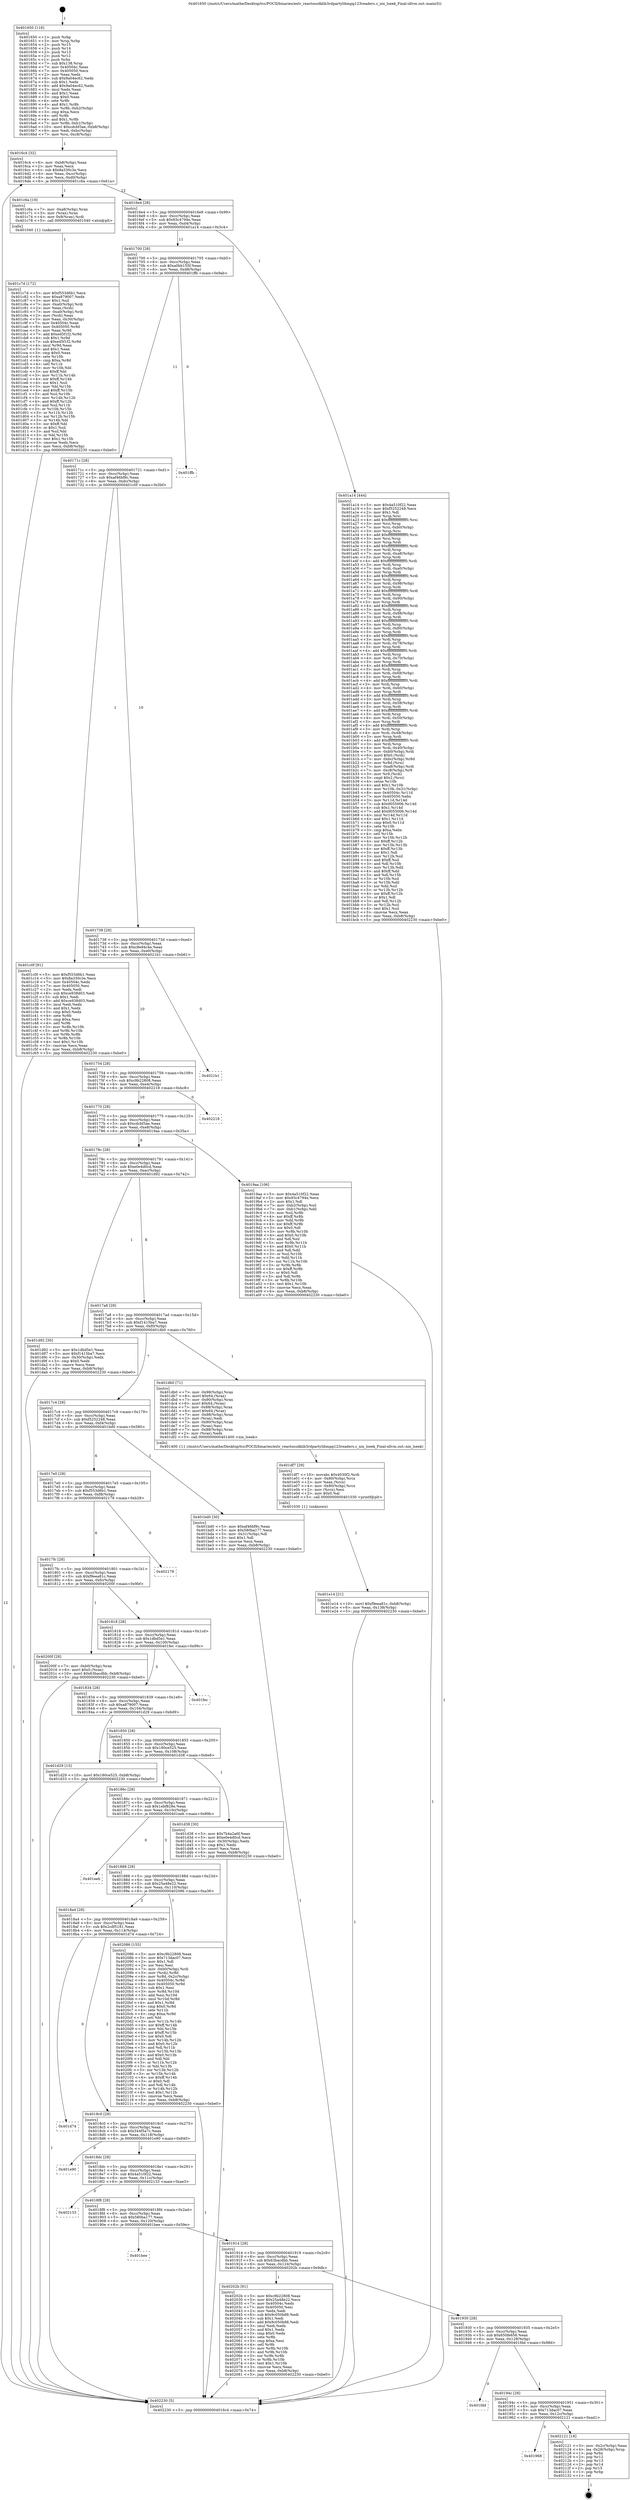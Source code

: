 digraph "0x401650" {
  label = "0x401650 (/mnt/c/Users/mathe/Desktop/tcc/POCII/binaries/extr_reactossdklib3rdpartylibmpg123readers.c_nix_lseek_Final-ollvm.out::main(0))"
  labelloc = "t"
  node[shape=record]

  Entry [label="",width=0.3,height=0.3,shape=circle,fillcolor=black,style=filled]
  "0x4016c4" [label="{
     0x4016c4 [32]\l
     | [instrs]\l
     &nbsp;&nbsp;0x4016c4 \<+6\>: mov -0xb8(%rbp),%eax\l
     &nbsp;&nbsp;0x4016ca \<+2\>: mov %eax,%ecx\l
     &nbsp;&nbsp;0x4016cc \<+6\>: sub $0x8a330c3e,%ecx\l
     &nbsp;&nbsp;0x4016d2 \<+6\>: mov %eax,-0xcc(%rbp)\l
     &nbsp;&nbsp;0x4016d8 \<+6\>: mov %ecx,-0xd0(%rbp)\l
     &nbsp;&nbsp;0x4016de \<+6\>: je 0000000000401c6a \<main+0x61a\>\l
  }"]
  "0x401c6a" [label="{
     0x401c6a [19]\l
     | [instrs]\l
     &nbsp;&nbsp;0x401c6a \<+7\>: mov -0xa8(%rbp),%rax\l
     &nbsp;&nbsp;0x401c71 \<+3\>: mov (%rax),%rax\l
     &nbsp;&nbsp;0x401c74 \<+4\>: mov 0x8(%rax),%rdi\l
     &nbsp;&nbsp;0x401c78 \<+5\>: call 0000000000401040 \<atoi@plt\>\l
     | [calls]\l
     &nbsp;&nbsp;0x401040 \{1\} (unknown)\l
  }"]
  "0x4016e4" [label="{
     0x4016e4 [28]\l
     | [instrs]\l
     &nbsp;&nbsp;0x4016e4 \<+5\>: jmp 00000000004016e9 \<main+0x99\>\l
     &nbsp;&nbsp;0x4016e9 \<+6\>: mov -0xcc(%rbp),%eax\l
     &nbsp;&nbsp;0x4016ef \<+5\>: sub $0x93c4794e,%eax\l
     &nbsp;&nbsp;0x4016f4 \<+6\>: mov %eax,-0xd4(%rbp)\l
     &nbsp;&nbsp;0x4016fa \<+6\>: je 0000000000401a14 \<main+0x3c4\>\l
  }"]
  Exit [label="",width=0.3,height=0.3,shape=circle,fillcolor=black,style=filled,peripheries=2]
  "0x401a14" [label="{
     0x401a14 [444]\l
     | [instrs]\l
     &nbsp;&nbsp;0x401a14 \<+5\>: mov $0x4a510f22,%eax\l
     &nbsp;&nbsp;0x401a19 \<+5\>: mov $0xf5252248,%ecx\l
     &nbsp;&nbsp;0x401a1e \<+2\>: mov $0x1,%dl\l
     &nbsp;&nbsp;0x401a20 \<+3\>: mov %rsp,%rsi\l
     &nbsp;&nbsp;0x401a23 \<+4\>: add $0xfffffffffffffff0,%rsi\l
     &nbsp;&nbsp;0x401a27 \<+3\>: mov %rsi,%rsp\l
     &nbsp;&nbsp;0x401a2a \<+7\>: mov %rsi,-0xb0(%rbp)\l
     &nbsp;&nbsp;0x401a31 \<+3\>: mov %rsp,%rsi\l
     &nbsp;&nbsp;0x401a34 \<+4\>: add $0xfffffffffffffff0,%rsi\l
     &nbsp;&nbsp;0x401a38 \<+3\>: mov %rsi,%rsp\l
     &nbsp;&nbsp;0x401a3b \<+3\>: mov %rsp,%rdi\l
     &nbsp;&nbsp;0x401a3e \<+4\>: add $0xfffffffffffffff0,%rdi\l
     &nbsp;&nbsp;0x401a42 \<+3\>: mov %rdi,%rsp\l
     &nbsp;&nbsp;0x401a45 \<+7\>: mov %rdi,-0xa8(%rbp)\l
     &nbsp;&nbsp;0x401a4c \<+3\>: mov %rsp,%rdi\l
     &nbsp;&nbsp;0x401a4f \<+4\>: add $0xfffffffffffffff0,%rdi\l
     &nbsp;&nbsp;0x401a53 \<+3\>: mov %rdi,%rsp\l
     &nbsp;&nbsp;0x401a56 \<+7\>: mov %rdi,-0xa0(%rbp)\l
     &nbsp;&nbsp;0x401a5d \<+3\>: mov %rsp,%rdi\l
     &nbsp;&nbsp;0x401a60 \<+4\>: add $0xfffffffffffffff0,%rdi\l
     &nbsp;&nbsp;0x401a64 \<+3\>: mov %rdi,%rsp\l
     &nbsp;&nbsp;0x401a67 \<+7\>: mov %rdi,-0x98(%rbp)\l
     &nbsp;&nbsp;0x401a6e \<+3\>: mov %rsp,%rdi\l
     &nbsp;&nbsp;0x401a71 \<+4\>: add $0xfffffffffffffff0,%rdi\l
     &nbsp;&nbsp;0x401a75 \<+3\>: mov %rdi,%rsp\l
     &nbsp;&nbsp;0x401a78 \<+7\>: mov %rdi,-0x90(%rbp)\l
     &nbsp;&nbsp;0x401a7f \<+3\>: mov %rsp,%rdi\l
     &nbsp;&nbsp;0x401a82 \<+4\>: add $0xfffffffffffffff0,%rdi\l
     &nbsp;&nbsp;0x401a86 \<+3\>: mov %rdi,%rsp\l
     &nbsp;&nbsp;0x401a89 \<+7\>: mov %rdi,-0x88(%rbp)\l
     &nbsp;&nbsp;0x401a90 \<+3\>: mov %rsp,%rdi\l
     &nbsp;&nbsp;0x401a93 \<+4\>: add $0xfffffffffffffff0,%rdi\l
     &nbsp;&nbsp;0x401a97 \<+3\>: mov %rdi,%rsp\l
     &nbsp;&nbsp;0x401a9a \<+4\>: mov %rdi,-0x80(%rbp)\l
     &nbsp;&nbsp;0x401a9e \<+3\>: mov %rsp,%rdi\l
     &nbsp;&nbsp;0x401aa1 \<+4\>: add $0xfffffffffffffff0,%rdi\l
     &nbsp;&nbsp;0x401aa5 \<+3\>: mov %rdi,%rsp\l
     &nbsp;&nbsp;0x401aa8 \<+4\>: mov %rdi,-0x78(%rbp)\l
     &nbsp;&nbsp;0x401aac \<+3\>: mov %rsp,%rdi\l
     &nbsp;&nbsp;0x401aaf \<+4\>: add $0xfffffffffffffff0,%rdi\l
     &nbsp;&nbsp;0x401ab3 \<+3\>: mov %rdi,%rsp\l
     &nbsp;&nbsp;0x401ab6 \<+4\>: mov %rdi,-0x70(%rbp)\l
     &nbsp;&nbsp;0x401aba \<+3\>: mov %rsp,%rdi\l
     &nbsp;&nbsp;0x401abd \<+4\>: add $0xfffffffffffffff0,%rdi\l
     &nbsp;&nbsp;0x401ac1 \<+3\>: mov %rdi,%rsp\l
     &nbsp;&nbsp;0x401ac4 \<+4\>: mov %rdi,-0x68(%rbp)\l
     &nbsp;&nbsp;0x401ac8 \<+3\>: mov %rsp,%rdi\l
     &nbsp;&nbsp;0x401acb \<+4\>: add $0xfffffffffffffff0,%rdi\l
     &nbsp;&nbsp;0x401acf \<+3\>: mov %rdi,%rsp\l
     &nbsp;&nbsp;0x401ad2 \<+4\>: mov %rdi,-0x60(%rbp)\l
     &nbsp;&nbsp;0x401ad6 \<+3\>: mov %rsp,%rdi\l
     &nbsp;&nbsp;0x401ad9 \<+4\>: add $0xfffffffffffffff0,%rdi\l
     &nbsp;&nbsp;0x401add \<+3\>: mov %rdi,%rsp\l
     &nbsp;&nbsp;0x401ae0 \<+4\>: mov %rdi,-0x58(%rbp)\l
     &nbsp;&nbsp;0x401ae4 \<+3\>: mov %rsp,%rdi\l
     &nbsp;&nbsp;0x401ae7 \<+4\>: add $0xfffffffffffffff0,%rdi\l
     &nbsp;&nbsp;0x401aeb \<+3\>: mov %rdi,%rsp\l
     &nbsp;&nbsp;0x401aee \<+4\>: mov %rdi,-0x50(%rbp)\l
     &nbsp;&nbsp;0x401af2 \<+3\>: mov %rsp,%rdi\l
     &nbsp;&nbsp;0x401af5 \<+4\>: add $0xfffffffffffffff0,%rdi\l
     &nbsp;&nbsp;0x401af9 \<+3\>: mov %rdi,%rsp\l
     &nbsp;&nbsp;0x401afc \<+4\>: mov %rdi,-0x48(%rbp)\l
     &nbsp;&nbsp;0x401b00 \<+3\>: mov %rsp,%rdi\l
     &nbsp;&nbsp;0x401b03 \<+4\>: add $0xfffffffffffffff0,%rdi\l
     &nbsp;&nbsp;0x401b07 \<+3\>: mov %rdi,%rsp\l
     &nbsp;&nbsp;0x401b0a \<+4\>: mov %rdi,-0x40(%rbp)\l
     &nbsp;&nbsp;0x401b0e \<+7\>: mov -0xb0(%rbp),%rdi\l
     &nbsp;&nbsp;0x401b15 \<+6\>: movl $0x0,(%rdi)\l
     &nbsp;&nbsp;0x401b1b \<+7\>: mov -0xbc(%rbp),%r8d\l
     &nbsp;&nbsp;0x401b22 \<+3\>: mov %r8d,(%rsi)\l
     &nbsp;&nbsp;0x401b25 \<+7\>: mov -0xa8(%rbp),%rdi\l
     &nbsp;&nbsp;0x401b2c \<+7\>: mov -0xc8(%rbp),%r9\l
     &nbsp;&nbsp;0x401b33 \<+3\>: mov %r9,(%rdi)\l
     &nbsp;&nbsp;0x401b36 \<+3\>: cmpl $0x2,(%rsi)\l
     &nbsp;&nbsp;0x401b39 \<+4\>: setne %r10b\l
     &nbsp;&nbsp;0x401b3d \<+4\>: and $0x1,%r10b\l
     &nbsp;&nbsp;0x401b41 \<+4\>: mov %r10b,-0x31(%rbp)\l
     &nbsp;&nbsp;0x401b45 \<+8\>: mov 0x40504c,%r11d\l
     &nbsp;&nbsp;0x401b4d \<+7\>: mov 0x405050,%ebx\l
     &nbsp;&nbsp;0x401b54 \<+3\>: mov %r11d,%r14d\l
     &nbsp;&nbsp;0x401b57 \<+7\>: sub $0x9055006,%r14d\l
     &nbsp;&nbsp;0x401b5e \<+4\>: sub $0x1,%r14d\l
     &nbsp;&nbsp;0x401b62 \<+7\>: add $0x9055006,%r14d\l
     &nbsp;&nbsp;0x401b69 \<+4\>: imul %r14d,%r11d\l
     &nbsp;&nbsp;0x401b6d \<+4\>: and $0x1,%r11d\l
     &nbsp;&nbsp;0x401b71 \<+4\>: cmp $0x0,%r11d\l
     &nbsp;&nbsp;0x401b75 \<+4\>: sete %r10b\l
     &nbsp;&nbsp;0x401b79 \<+3\>: cmp $0xa,%ebx\l
     &nbsp;&nbsp;0x401b7c \<+4\>: setl %r15b\l
     &nbsp;&nbsp;0x401b80 \<+3\>: mov %r10b,%r12b\l
     &nbsp;&nbsp;0x401b83 \<+4\>: xor $0xff,%r12b\l
     &nbsp;&nbsp;0x401b87 \<+3\>: mov %r15b,%r13b\l
     &nbsp;&nbsp;0x401b8a \<+4\>: xor $0xff,%r13b\l
     &nbsp;&nbsp;0x401b8e \<+3\>: xor $0x1,%dl\l
     &nbsp;&nbsp;0x401b91 \<+3\>: mov %r12b,%sil\l
     &nbsp;&nbsp;0x401b94 \<+4\>: and $0xff,%sil\l
     &nbsp;&nbsp;0x401b98 \<+3\>: and %dl,%r10b\l
     &nbsp;&nbsp;0x401b9b \<+3\>: mov %r13b,%dil\l
     &nbsp;&nbsp;0x401b9e \<+4\>: and $0xff,%dil\l
     &nbsp;&nbsp;0x401ba2 \<+3\>: and %dl,%r15b\l
     &nbsp;&nbsp;0x401ba5 \<+3\>: or %r10b,%sil\l
     &nbsp;&nbsp;0x401ba8 \<+3\>: or %r15b,%dil\l
     &nbsp;&nbsp;0x401bab \<+3\>: xor %dil,%sil\l
     &nbsp;&nbsp;0x401bae \<+3\>: or %r13b,%r12b\l
     &nbsp;&nbsp;0x401bb1 \<+4\>: xor $0xff,%r12b\l
     &nbsp;&nbsp;0x401bb5 \<+3\>: or $0x1,%dl\l
     &nbsp;&nbsp;0x401bb8 \<+3\>: and %dl,%r12b\l
     &nbsp;&nbsp;0x401bbb \<+3\>: or %r12b,%sil\l
     &nbsp;&nbsp;0x401bbe \<+4\>: test $0x1,%sil\l
     &nbsp;&nbsp;0x401bc2 \<+3\>: cmovne %ecx,%eax\l
     &nbsp;&nbsp;0x401bc5 \<+6\>: mov %eax,-0xb8(%rbp)\l
     &nbsp;&nbsp;0x401bcb \<+5\>: jmp 0000000000402230 \<main+0xbe0\>\l
  }"]
  "0x401700" [label="{
     0x401700 [28]\l
     | [instrs]\l
     &nbsp;&nbsp;0x401700 \<+5\>: jmp 0000000000401705 \<main+0xb5\>\l
     &nbsp;&nbsp;0x401705 \<+6\>: mov -0xcc(%rbp),%eax\l
     &nbsp;&nbsp;0x40170b \<+5\>: sub $0xa0bb155f,%eax\l
     &nbsp;&nbsp;0x401710 \<+6\>: mov %eax,-0xd8(%rbp)\l
     &nbsp;&nbsp;0x401716 \<+6\>: je 0000000000401ffb \<main+0x9ab\>\l
  }"]
  "0x401968" [label="{
     0x401968\l
  }", style=dashed]
  "0x401ffb" [label="{
     0x401ffb\l
  }", style=dashed]
  "0x40171c" [label="{
     0x40171c [28]\l
     | [instrs]\l
     &nbsp;&nbsp;0x40171c \<+5\>: jmp 0000000000401721 \<main+0xd1\>\l
     &nbsp;&nbsp;0x401721 \<+6\>: mov -0xcc(%rbp),%eax\l
     &nbsp;&nbsp;0x401727 \<+5\>: sub $0xaf46bf9c,%eax\l
     &nbsp;&nbsp;0x40172c \<+6\>: mov %eax,-0xdc(%rbp)\l
     &nbsp;&nbsp;0x401732 \<+6\>: je 0000000000401c0f \<main+0x5bf\>\l
  }"]
  "0x402121" [label="{
     0x402121 [18]\l
     | [instrs]\l
     &nbsp;&nbsp;0x402121 \<+3\>: mov -0x2c(%rbp),%eax\l
     &nbsp;&nbsp;0x402124 \<+4\>: lea -0x28(%rbp),%rsp\l
     &nbsp;&nbsp;0x402128 \<+1\>: pop %rbx\l
     &nbsp;&nbsp;0x402129 \<+2\>: pop %r12\l
     &nbsp;&nbsp;0x40212b \<+2\>: pop %r13\l
     &nbsp;&nbsp;0x40212d \<+2\>: pop %r14\l
     &nbsp;&nbsp;0x40212f \<+2\>: pop %r15\l
     &nbsp;&nbsp;0x402131 \<+1\>: pop %rbp\l
     &nbsp;&nbsp;0x402132 \<+1\>: ret\l
  }"]
  "0x401c0f" [label="{
     0x401c0f [91]\l
     | [instrs]\l
     &nbsp;&nbsp;0x401c0f \<+5\>: mov $0xf553d6b1,%eax\l
     &nbsp;&nbsp;0x401c14 \<+5\>: mov $0x8a330c3e,%ecx\l
     &nbsp;&nbsp;0x401c19 \<+7\>: mov 0x40504c,%edx\l
     &nbsp;&nbsp;0x401c20 \<+7\>: mov 0x405050,%esi\l
     &nbsp;&nbsp;0x401c27 \<+2\>: mov %edx,%edi\l
     &nbsp;&nbsp;0x401c29 \<+6\>: sub $0xce938d03,%edi\l
     &nbsp;&nbsp;0x401c2f \<+3\>: sub $0x1,%edi\l
     &nbsp;&nbsp;0x401c32 \<+6\>: add $0xce938d03,%edi\l
     &nbsp;&nbsp;0x401c38 \<+3\>: imul %edi,%edx\l
     &nbsp;&nbsp;0x401c3b \<+3\>: and $0x1,%edx\l
     &nbsp;&nbsp;0x401c3e \<+3\>: cmp $0x0,%edx\l
     &nbsp;&nbsp;0x401c41 \<+4\>: sete %r8b\l
     &nbsp;&nbsp;0x401c45 \<+3\>: cmp $0xa,%esi\l
     &nbsp;&nbsp;0x401c48 \<+4\>: setl %r9b\l
     &nbsp;&nbsp;0x401c4c \<+3\>: mov %r8b,%r10b\l
     &nbsp;&nbsp;0x401c4f \<+3\>: and %r9b,%r10b\l
     &nbsp;&nbsp;0x401c52 \<+3\>: xor %r9b,%r8b\l
     &nbsp;&nbsp;0x401c55 \<+3\>: or %r8b,%r10b\l
     &nbsp;&nbsp;0x401c58 \<+4\>: test $0x1,%r10b\l
     &nbsp;&nbsp;0x401c5c \<+3\>: cmovne %ecx,%eax\l
     &nbsp;&nbsp;0x401c5f \<+6\>: mov %eax,-0xb8(%rbp)\l
     &nbsp;&nbsp;0x401c65 \<+5\>: jmp 0000000000402230 \<main+0xbe0\>\l
  }"]
  "0x401738" [label="{
     0x401738 [28]\l
     | [instrs]\l
     &nbsp;&nbsp;0x401738 \<+5\>: jmp 000000000040173d \<main+0xed\>\l
     &nbsp;&nbsp;0x40173d \<+6\>: mov -0xcc(%rbp),%eax\l
     &nbsp;&nbsp;0x401743 \<+5\>: sub $0xc8e94c4e,%eax\l
     &nbsp;&nbsp;0x401748 \<+6\>: mov %eax,-0xe0(%rbp)\l
     &nbsp;&nbsp;0x40174e \<+6\>: je 00000000004021b1 \<main+0xb61\>\l
  }"]
  "0x40194c" [label="{
     0x40194c [28]\l
     | [instrs]\l
     &nbsp;&nbsp;0x40194c \<+5\>: jmp 0000000000401951 \<main+0x301\>\l
     &nbsp;&nbsp;0x401951 \<+6\>: mov -0xcc(%rbp),%eax\l
     &nbsp;&nbsp;0x401957 \<+5\>: sub $0x713dac07,%eax\l
     &nbsp;&nbsp;0x40195c \<+6\>: mov %eax,-0x12c(%rbp)\l
     &nbsp;&nbsp;0x401962 \<+6\>: je 0000000000402121 \<main+0xad1\>\l
  }"]
  "0x4021b1" [label="{
     0x4021b1\l
  }", style=dashed]
  "0x401754" [label="{
     0x401754 [28]\l
     | [instrs]\l
     &nbsp;&nbsp;0x401754 \<+5\>: jmp 0000000000401759 \<main+0x109\>\l
     &nbsp;&nbsp;0x401759 \<+6\>: mov -0xcc(%rbp),%eax\l
     &nbsp;&nbsp;0x40175f \<+5\>: sub $0xc9b22808,%eax\l
     &nbsp;&nbsp;0x401764 \<+6\>: mov %eax,-0xe4(%rbp)\l
     &nbsp;&nbsp;0x40176a \<+6\>: je 0000000000402218 \<main+0xbc8\>\l
  }"]
  "0x401fdd" [label="{
     0x401fdd\l
  }", style=dashed]
  "0x402218" [label="{
     0x402218\l
  }", style=dashed]
  "0x401770" [label="{
     0x401770 [28]\l
     | [instrs]\l
     &nbsp;&nbsp;0x401770 \<+5\>: jmp 0000000000401775 \<main+0x125\>\l
     &nbsp;&nbsp;0x401775 \<+6\>: mov -0xcc(%rbp),%eax\l
     &nbsp;&nbsp;0x40177b \<+5\>: sub $0xcdcbf3ae,%eax\l
     &nbsp;&nbsp;0x401780 \<+6\>: mov %eax,-0xe8(%rbp)\l
     &nbsp;&nbsp;0x401786 \<+6\>: je 00000000004019aa \<main+0x35a\>\l
  }"]
  "0x401930" [label="{
     0x401930 [28]\l
     | [instrs]\l
     &nbsp;&nbsp;0x401930 \<+5\>: jmp 0000000000401935 \<main+0x2e5\>\l
     &nbsp;&nbsp;0x401935 \<+6\>: mov -0xcc(%rbp),%eax\l
     &nbsp;&nbsp;0x40193b \<+5\>: sub $0x650fe656,%eax\l
     &nbsp;&nbsp;0x401940 \<+6\>: mov %eax,-0x128(%rbp)\l
     &nbsp;&nbsp;0x401946 \<+6\>: je 0000000000401fdd \<main+0x98d\>\l
  }"]
  "0x4019aa" [label="{
     0x4019aa [106]\l
     | [instrs]\l
     &nbsp;&nbsp;0x4019aa \<+5\>: mov $0x4a510f22,%eax\l
     &nbsp;&nbsp;0x4019af \<+5\>: mov $0x93c4794e,%ecx\l
     &nbsp;&nbsp;0x4019b4 \<+2\>: mov $0x1,%dl\l
     &nbsp;&nbsp;0x4019b6 \<+7\>: mov -0xb2(%rbp),%sil\l
     &nbsp;&nbsp;0x4019bd \<+7\>: mov -0xb1(%rbp),%dil\l
     &nbsp;&nbsp;0x4019c4 \<+3\>: mov %sil,%r8b\l
     &nbsp;&nbsp;0x4019c7 \<+4\>: xor $0xff,%r8b\l
     &nbsp;&nbsp;0x4019cb \<+3\>: mov %dil,%r9b\l
     &nbsp;&nbsp;0x4019ce \<+4\>: xor $0xff,%r9b\l
     &nbsp;&nbsp;0x4019d2 \<+3\>: xor $0x0,%dl\l
     &nbsp;&nbsp;0x4019d5 \<+3\>: mov %r8b,%r10b\l
     &nbsp;&nbsp;0x4019d8 \<+4\>: and $0x0,%r10b\l
     &nbsp;&nbsp;0x4019dc \<+3\>: and %dl,%sil\l
     &nbsp;&nbsp;0x4019df \<+3\>: mov %r9b,%r11b\l
     &nbsp;&nbsp;0x4019e2 \<+4\>: and $0x0,%r11b\l
     &nbsp;&nbsp;0x4019e6 \<+3\>: and %dl,%dil\l
     &nbsp;&nbsp;0x4019e9 \<+3\>: or %sil,%r10b\l
     &nbsp;&nbsp;0x4019ec \<+3\>: or %dil,%r11b\l
     &nbsp;&nbsp;0x4019ef \<+3\>: xor %r11b,%r10b\l
     &nbsp;&nbsp;0x4019f2 \<+3\>: or %r9b,%r8b\l
     &nbsp;&nbsp;0x4019f5 \<+4\>: xor $0xff,%r8b\l
     &nbsp;&nbsp;0x4019f9 \<+3\>: or $0x0,%dl\l
     &nbsp;&nbsp;0x4019fc \<+3\>: and %dl,%r8b\l
     &nbsp;&nbsp;0x4019ff \<+3\>: or %r8b,%r10b\l
     &nbsp;&nbsp;0x401a02 \<+4\>: test $0x1,%r10b\l
     &nbsp;&nbsp;0x401a06 \<+3\>: cmovne %ecx,%eax\l
     &nbsp;&nbsp;0x401a09 \<+6\>: mov %eax,-0xb8(%rbp)\l
     &nbsp;&nbsp;0x401a0f \<+5\>: jmp 0000000000402230 \<main+0xbe0\>\l
  }"]
  "0x40178c" [label="{
     0x40178c [28]\l
     | [instrs]\l
     &nbsp;&nbsp;0x40178c \<+5\>: jmp 0000000000401791 \<main+0x141\>\l
     &nbsp;&nbsp;0x401791 \<+6\>: mov -0xcc(%rbp),%eax\l
     &nbsp;&nbsp;0x401797 \<+5\>: sub $0xe0e4d0cd,%eax\l
     &nbsp;&nbsp;0x40179c \<+6\>: mov %eax,-0xec(%rbp)\l
     &nbsp;&nbsp;0x4017a2 \<+6\>: je 0000000000401d92 \<main+0x742\>\l
  }"]
  "0x402230" [label="{
     0x402230 [5]\l
     | [instrs]\l
     &nbsp;&nbsp;0x402230 \<+5\>: jmp 00000000004016c4 \<main+0x74\>\l
  }"]
  "0x401650" [label="{
     0x401650 [116]\l
     | [instrs]\l
     &nbsp;&nbsp;0x401650 \<+1\>: push %rbp\l
     &nbsp;&nbsp;0x401651 \<+3\>: mov %rsp,%rbp\l
     &nbsp;&nbsp;0x401654 \<+2\>: push %r15\l
     &nbsp;&nbsp;0x401656 \<+2\>: push %r14\l
     &nbsp;&nbsp;0x401658 \<+2\>: push %r13\l
     &nbsp;&nbsp;0x40165a \<+2\>: push %r12\l
     &nbsp;&nbsp;0x40165c \<+1\>: push %rbx\l
     &nbsp;&nbsp;0x40165d \<+7\>: sub $0x138,%rsp\l
     &nbsp;&nbsp;0x401664 \<+7\>: mov 0x40504c,%eax\l
     &nbsp;&nbsp;0x40166b \<+7\>: mov 0x405050,%ecx\l
     &nbsp;&nbsp;0x401672 \<+2\>: mov %eax,%edx\l
     &nbsp;&nbsp;0x401674 \<+6\>: sub $0x9a04ec62,%edx\l
     &nbsp;&nbsp;0x40167a \<+3\>: sub $0x1,%edx\l
     &nbsp;&nbsp;0x40167d \<+6\>: add $0x9a04ec62,%edx\l
     &nbsp;&nbsp;0x401683 \<+3\>: imul %edx,%eax\l
     &nbsp;&nbsp;0x401686 \<+3\>: and $0x1,%eax\l
     &nbsp;&nbsp;0x401689 \<+3\>: cmp $0x0,%eax\l
     &nbsp;&nbsp;0x40168c \<+4\>: sete %r8b\l
     &nbsp;&nbsp;0x401690 \<+4\>: and $0x1,%r8b\l
     &nbsp;&nbsp;0x401694 \<+7\>: mov %r8b,-0xb2(%rbp)\l
     &nbsp;&nbsp;0x40169b \<+3\>: cmp $0xa,%ecx\l
     &nbsp;&nbsp;0x40169e \<+4\>: setl %r8b\l
     &nbsp;&nbsp;0x4016a2 \<+4\>: and $0x1,%r8b\l
     &nbsp;&nbsp;0x4016a6 \<+7\>: mov %r8b,-0xb1(%rbp)\l
     &nbsp;&nbsp;0x4016ad \<+10\>: movl $0xcdcbf3ae,-0xb8(%rbp)\l
     &nbsp;&nbsp;0x4016b7 \<+6\>: mov %edi,-0xbc(%rbp)\l
     &nbsp;&nbsp;0x4016bd \<+7\>: mov %rsi,-0xc8(%rbp)\l
  }"]
  "0x40202b" [label="{
     0x40202b [91]\l
     | [instrs]\l
     &nbsp;&nbsp;0x40202b \<+5\>: mov $0xc9b22808,%eax\l
     &nbsp;&nbsp;0x402030 \<+5\>: mov $0x25a48e22,%ecx\l
     &nbsp;&nbsp;0x402035 \<+7\>: mov 0x40504c,%edx\l
     &nbsp;&nbsp;0x40203c \<+7\>: mov 0x405050,%esi\l
     &nbsp;&nbsp;0x402043 \<+2\>: mov %edx,%edi\l
     &nbsp;&nbsp;0x402045 \<+6\>: sub $0x9c050b88,%edi\l
     &nbsp;&nbsp;0x40204b \<+3\>: sub $0x1,%edi\l
     &nbsp;&nbsp;0x40204e \<+6\>: add $0x9c050b88,%edi\l
     &nbsp;&nbsp;0x402054 \<+3\>: imul %edi,%edx\l
     &nbsp;&nbsp;0x402057 \<+3\>: and $0x1,%edx\l
     &nbsp;&nbsp;0x40205a \<+3\>: cmp $0x0,%edx\l
     &nbsp;&nbsp;0x40205d \<+4\>: sete %r8b\l
     &nbsp;&nbsp;0x402061 \<+3\>: cmp $0xa,%esi\l
     &nbsp;&nbsp;0x402064 \<+4\>: setl %r9b\l
     &nbsp;&nbsp;0x402068 \<+3\>: mov %r8b,%r10b\l
     &nbsp;&nbsp;0x40206b \<+3\>: and %r9b,%r10b\l
     &nbsp;&nbsp;0x40206e \<+3\>: xor %r9b,%r8b\l
     &nbsp;&nbsp;0x402071 \<+3\>: or %r8b,%r10b\l
     &nbsp;&nbsp;0x402074 \<+4\>: test $0x1,%r10b\l
     &nbsp;&nbsp;0x402078 \<+3\>: cmovne %ecx,%eax\l
     &nbsp;&nbsp;0x40207b \<+6\>: mov %eax,-0xb8(%rbp)\l
     &nbsp;&nbsp;0x402081 \<+5\>: jmp 0000000000402230 \<main+0xbe0\>\l
  }"]
  "0x401914" [label="{
     0x401914 [28]\l
     | [instrs]\l
     &nbsp;&nbsp;0x401914 \<+5\>: jmp 0000000000401919 \<main+0x2c9\>\l
     &nbsp;&nbsp;0x401919 \<+6\>: mov -0xcc(%rbp),%eax\l
     &nbsp;&nbsp;0x40191f \<+5\>: sub $0x63bacdbb,%eax\l
     &nbsp;&nbsp;0x401924 \<+6\>: mov %eax,-0x124(%rbp)\l
     &nbsp;&nbsp;0x40192a \<+6\>: je 000000000040202b \<main+0x9db\>\l
  }"]
  "0x401d92" [label="{
     0x401d92 [30]\l
     | [instrs]\l
     &nbsp;&nbsp;0x401d92 \<+5\>: mov $0x1dbd5e1,%eax\l
     &nbsp;&nbsp;0x401d97 \<+5\>: mov $0xf1415ba7,%ecx\l
     &nbsp;&nbsp;0x401d9c \<+3\>: mov -0x30(%rbp),%edx\l
     &nbsp;&nbsp;0x401d9f \<+3\>: cmp $0x0,%edx\l
     &nbsp;&nbsp;0x401da2 \<+3\>: cmove %ecx,%eax\l
     &nbsp;&nbsp;0x401da5 \<+6\>: mov %eax,-0xb8(%rbp)\l
     &nbsp;&nbsp;0x401dab \<+5\>: jmp 0000000000402230 \<main+0xbe0\>\l
  }"]
  "0x4017a8" [label="{
     0x4017a8 [28]\l
     | [instrs]\l
     &nbsp;&nbsp;0x4017a8 \<+5\>: jmp 00000000004017ad \<main+0x15d\>\l
     &nbsp;&nbsp;0x4017ad \<+6\>: mov -0xcc(%rbp),%eax\l
     &nbsp;&nbsp;0x4017b3 \<+5\>: sub $0xf1415ba7,%eax\l
     &nbsp;&nbsp;0x4017b8 \<+6\>: mov %eax,-0xf0(%rbp)\l
     &nbsp;&nbsp;0x4017be \<+6\>: je 0000000000401db0 \<main+0x760\>\l
  }"]
  "0x401bee" [label="{
     0x401bee\l
  }", style=dashed]
  "0x401db0" [label="{
     0x401db0 [71]\l
     | [instrs]\l
     &nbsp;&nbsp;0x401db0 \<+7\>: mov -0x98(%rbp),%rax\l
     &nbsp;&nbsp;0x401db7 \<+6\>: movl $0x64,(%rax)\l
     &nbsp;&nbsp;0x401dbd \<+7\>: mov -0x90(%rbp),%rax\l
     &nbsp;&nbsp;0x401dc4 \<+6\>: movl $0x64,(%rax)\l
     &nbsp;&nbsp;0x401dca \<+7\>: mov -0x88(%rbp),%rax\l
     &nbsp;&nbsp;0x401dd1 \<+6\>: movl $0x64,(%rax)\l
     &nbsp;&nbsp;0x401dd7 \<+7\>: mov -0x98(%rbp),%rax\l
     &nbsp;&nbsp;0x401dde \<+2\>: mov (%rax),%edi\l
     &nbsp;&nbsp;0x401de0 \<+7\>: mov -0x90(%rbp),%rax\l
     &nbsp;&nbsp;0x401de7 \<+2\>: mov (%rax),%esi\l
     &nbsp;&nbsp;0x401de9 \<+7\>: mov -0x88(%rbp),%rax\l
     &nbsp;&nbsp;0x401df0 \<+2\>: mov (%rax),%edx\l
     &nbsp;&nbsp;0x401df2 \<+5\>: call 0000000000401400 \<nix_lseek\>\l
     | [calls]\l
     &nbsp;&nbsp;0x401400 \{1\} (/mnt/c/Users/mathe/Desktop/tcc/POCII/binaries/extr_reactossdklib3rdpartylibmpg123readers.c_nix_lseek_Final-ollvm.out::nix_lseek)\l
  }"]
  "0x4017c4" [label="{
     0x4017c4 [28]\l
     | [instrs]\l
     &nbsp;&nbsp;0x4017c4 \<+5\>: jmp 00000000004017c9 \<main+0x179\>\l
     &nbsp;&nbsp;0x4017c9 \<+6\>: mov -0xcc(%rbp),%eax\l
     &nbsp;&nbsp;0x4017cf \<+5\>: sub $0xf5252248,%eax\l
     &nbsp;&nbsp;0x4017d4 \<+6\>: mov %eax,-0xf4(%rbp)\l
     &nbsp;&nbsp;0x4017da \<+6\>: je 0000000000401bd0 \<main+0x580\>\l
  }"]
  "0x4018f8" [label="{
     0x4018f8 [28]\l
     | [instrs]\l
     &nbsp;&nbsp;0x4018f8 \<+5\>: jmp 00000000004018fd \<main+0x2ad\>\l
     &nbsp;&nbsp;0x4018fd \<+6\>: mov -0xcc(%rbp),%eax\l
     &nbsp;&nbsp;0x401903 \<+5\>: sub $0x580ba177,%eax\l
     &nbsp;&nbsp;0x401908 \<+6\>: mov %eax,-0x120(%rbp)\l
     &nbsp;&nbsp;0x40190e \<+6\>: je 0000000000401bee \<main+0x59e\>\l
  }"]
  "0x401bd0" [label="{
     0x401bd0 [30]\l
     | [instrs]\l
     &nbsp;&nbsp;0x401bd0 \<+5\>: mov $0xaf46bf9c,%eax\l
     &nbsp;&nbsp;0x401bd5 \<+5\>: mov $0x580ba177,%ecx\l
     &nbsp;&nbsp;0x401bda \<+3\>: mov -0x31(%rbp),%dl\l
     &nbsp;&nbsp;0x401bdd \<+3\>: test $0x1,%dl\l
     &nbsp;&nbsp;0x401be0 \<+3\>: cmovne %ecx,%eax\l
     &nbsp;&nbsp;0x401be3 \<+6\>: mov %eax,-0xb8(%rbp)\l
     &nbsp;&nbsp;0x401be9 \<+5\>: jmp 0000000000402230 \<main+0xbe0\>\l
  }"]
  "0x4017e0" [label="{
     0x4017e0 [28]\l
     | [instrs]\l
     &nbsp;&nbsp;0x4017e0 \<+5\>: jmp 00000000004017e5 \<main+0x195\>\l
     &nbsp;&nbsp;0x4017e5 \<+6\>: mov -0xcc(%rbp),%eax\l
     &nbsp;&nbsp;0x4017eb \<+5\>: sub $0xf553d6b1,%eax\l
     &nbsp;&nbsp;0x4017f0 \<+6\>: mov %eax,-0xf8(%rbp)\l
     &nbsp;&nbsp;0x4017f6 \<+6\>: je 0000000000402178 \<main+0xb28\>\l
  }"]
  "0x401c7d" [label="{
     0x401c7d [172]\l
     | [instrs]\l
     &nbsp;&nbsp;0x401c7d \<+5\>: mov $0xf553d6b1,%ecx\l
     &nbsp;&nbsp;0x401c82 \<+5\>: mov $0xa879007,%edx\l
     &nbsp;&nbsp;0x401c87 \<+3\>: mov $0x1,%sil\l
     &nbsp;&nbsp;0x401c8a \<+7\>: mov -0xa0(%rbp),%rdi\l
     &nbsp;&nbsp;0x401c91 \<+2\>: mov %eax,(%rdi)\l
     &nbsp;&nbsp;0x401c93 \<+7\>: mov -0xa0(%rbp),%rdi\l
     &nbsp;&nbsp;0x401c9a \<+2\>: mov (%rdi),%eax\l
     &nbsp;&nbsp;0x401c9c \<+3\>: mov %eax,-0x30(%rbp)\l
     &nbsp;&nbsp;0x401c9f \<+7\>: mov 0x40504c,%eax\l
     &nbsp;&nbsp;0x401ca6 \<+8\>: mov 0x405050,%r8d\l
     &nbsp;&nbsp;0x401cae \<+3\>: mov %eax,%r9d\l
     &nbsp;&nbsp;0x401cb1 \<+7\>: add $0xed5f1f2,%r9d\l
     &nbsp;&nbsp;0x401cb8 \<+4\>: sub $0x1,%r9d\l
     &nbsp;&nbsp;0x401cbc \<+7\>: sub $0xed5f1f2,%r9d\l
     &nbsp;&nbsp;0x401cc3 \<+4\>: imul %r9d,%eax\l
     &nbsp;&nbsp;0x401cc7 \<+3\>: and $0x1,%eax\l
     &nbsp;&nbsp;0x401cca \<+3\>: cmp $0x0,%eax\l
     &nbsp;&nbsp;0x401ccd \<+4\>: sete %r10b\l
     &nbsp;&nbsp;0x401cd1 \<+4\>: cmp $0xa,%r8d\l
     &nbsp;&nbsp;0x401cd5 \<+4\>: setl %r11b\l
     &nbsp;&nbsp;0x401cd9 \<+3\>: mov %r10b,%bl\l
     &nbsp;&nbsp;0x401cdc \<+3\>: xor $0xff,%bl\l
     &nbsp;&nbsp;0x401cdf \<+3\>: mov %r11b,%r14b\l
     &nbsp;&nbsp;0x401ce2 \<+4\>: xor $0xff,%r14b\l
     &nbsp;&nbsp;0x401ce6 \<+4\>: xor $0x1,%sil\l
     &nbsp;&nbsp;0x401cea \<+3\>: mov %bl,%r15b\l
     &nbsp;&nbsp;0x401ced \<+4\>: and $0xff,%r15b\l
     &nbsp;&nbsp;0x401cf1 \<+3\>: and %sil,%r10b\l
     &nbsp;&nbsp;0x401cf4 \<+3\>: mov %r14b,%r12b\l
     &nbsp;&nbsp;0x401cf7 \<+4\>: and $0xff,%r12b\l
     &nbsp;&nbsp;0x401cfb \<+3\>: and %sil,%r11b\l
     &nbsp;&nbsp;0x401cfe \<+3\>: or %r10b,%r15b\l
     &nbsp;&nbsp;0x401d01 \<+3\>: or %r11b,%r12b\l
     &nbsp;&nbsp;0x401d04 \<+3\>: xor %r12b,%r15b\l
     &nbsp;&nbsp;0x401d07 \<+3\>: or %r14b,%bl\l
     &nbsp;&nbsp;0x401d0a \<+3\>: xor $0xff,%bl\l
     &nbsp;&nbsp;0x401d0d \<+4\>: or $0x1,%sil\l
     &nbsp;&nbsp;0x401d11 \<+3\>: and %sil,%bl\l
     &nbsp;&nbsp;0x401d14 \<+3\>: or %bl,%r15b\l
     &nbsp;&nbsp;0x401d17 \<+4\>: test $0x1,%r15b\l
     &nbsp;&nbsp;0x401d1b \<+3\>: cmovne %edx,%ecx\l
     &nbsp;&nbsp;0x401d1e \<+6\>: mov %ecx,-0xb8(%rbp)\l
     &nbsp;&nbsp;0x401d24 \<+5\>: jmp 0000000000402230 \<main+0xbe0\>\l
  }"]
  "0x402133" [label="{
     0x402133\l
  }", style=dashed]
  "0x402178" [label="{
     0x402178\l
  }", style=dashed]
  "0x4017fc" [label="{
     0x4017fc [28]\l
     | [instrs]\l
     &nbsp;&nbsp;0x4017fc \<+5\>: jmp 0000000000401801 \<main+0x1b1\>\l
     &nbsp;&nbsp;0x401801 \<+6\>: mov -0xcc(%rbp),%eax\l
     &nbsp;&nbsp;0x401807 \<+5\>: sub $0xf9eea81c,%eax\l
     &nbsp;&nbsp;0x40180c \<+6\>: mov %eax,-0xfc(%rbp)\l
     &nbsp;&nbsp;0x401812 \<+6\>: je 000000000040200f \<main+0x9bf\>\l
  }"]
  "0x4018dc" [label="{
     0x4018dc [28]\l
     | [instrs]\l
     &nbsp;&nbsp;0x4018dc \<+5\>: jmp 00000000004018e1 \<main+0x291\>\l
     &nbsp;&nbsp;0x4018e1 \<+6\>: mov -0xcc(%rbp),%eax\l
     &nbsp;&nbsp;0x4018e7 \<+5\>: sub $0x4a510f22,%eax\l
     &nbsp;&nbsp;0x4018ec \<+6\>: mov %eax,-0x11c(%rbp)\l
     &nbsp;&nbsp;0x4018f2 \<+6\>: je 0000000000402133 \<main+0xae3\>\l
  }"]
  "0x40200f" [label="{
     0x40200f [28]\l
     | [instrs]\l
     &nbsp;&nbsp;0x40200f \<+7\>: mov -0xb0(%rbp),%rax\l
     &nbsp;&nbsp;0x402016 \<+6\>: movl $0x0,(%rax)\l
     &nbsp;&nbsp;0x40201c \<+10\>: movl $0x63bacdbb,-0xb8(%rbp)\l
     &nbsp;&nbsp;0x402026 \<+5\>: jmp 0000000000402230 \<main+0xbe0\>\l
  }"]
  "0x401818" [label="{
     0x401818 [28]\l
     | [instrs]\l
     &nbsp;&nbsp;0x401818 \<+5\>: jmp 000000000040181d \<main+0x1cd\>\l
     &nbsp;&nbsp;0x40181d \<+6\>: mov -0xcc(%rbp),%eax\l
     &nbsp;&nbsp;0x401823 \<+5\>: sub $0x1dbd5e1,%eax\l
     &nbsp;&nbsp;0x401828 \<+6\>: mov %eax,-0x100(%rbp)\l
     &nbsp;&nbsp;0x40182e \<+6\>: je 0000000000401fec \<main+0x99c\>\l
  }"]
  "0x401e90" [label="{
     0x401e90\l
  }", style=dashed]
  "0x401fec" [label="{
     0x401fec\l
  }", style=dashed]
  "0x401834" [label="{
     0x401834 [28]\l
     | [instrs]\l
     &nbsp;&nbsp;0x401834 \<+5\>: jmp 0000000000401839 \<main+0x1e9\>\l
     &nbsp;&nbsp;0x401839 \<+6\>: mov -0xcc(%rbp),%eax\l
     &nbsp;&nbsp;0x40183f \<+5\>: sub $0xa879007,%eax\l
     &nbsp;&nbsp;0x401844 \<+6\>: mov %eax,-0x104(%rbp)\l
     &nbsp;&nbsp;0x40184a \<+6\>: je 0000000000401d29 \<main+0x6d9\>\l
  }"]
  "0x4018c0" [label="{
     0x4018c0 [28]\l
     | [instrs]\l
     &nbsp;&nbsp;0x4018c0 \<+5\>: jmp 00000000004018c5 \<main+0x275\>\l
     &nbsp;&nbsp;0x4018c5 \<+6\>: mov -0xcc(%rbp),%eax\l
     &nbsp;&nbsp;0x4018cb \<+5\>: sub $0x344f5a7c,%eax\l
     &nbsp;&nbsp;0x4018d0 \<+6\>: mov %eax,-0x118(%rbp)\l
     &nbsp;&nbsp;0x4018d6 \<+6\>: je 0000000000401e90 \<main+0x840\>\l
  }"]
  "0x401d29" [label="{
     0x401d29 [15]\l
     | [instrs]\l
     &nbsp;&nbsp;0x401d29 \<+10\>: movl $0x180ce525,-0xb8(%rbp)\l
     &nbsp;&nbsp;0x401d33 \<+5\>: jmp 0000000000402230 \<main+0xbe0\>\l
  }"]
  "0x401850" [label="{
     0x401850 [28]\l
     | [instrs]\l
     &nbsp;&nbsp;0x401850 \<+5\>: jmp 0000000000401855 \<main+0x205\>\l
     &nbsp;&nbsp;0x401855 \<+6\>: mov -0xcc(%rbp),%eax\l
     &nbsp;&nbsp;0x40185b \<+5\>: sub $0x180ce525,%eax\l
     &nbsp;&nbsp;0x401860 \<+6\>: mov %eax,-0x108(%rbp)\l
     &nbsp;&nbsp;0x401866 \<+6\>: je 0000000000401d38 \<main+0x6e8\>\l
  }"]
  "0x401d74" [label="{
     0x401d74\l
  }", style=dashed]
  "0x401d38" [label="{
     0x401d38 [30]\l
     | [instrs]\l
     &nbsp;&nbsp;0x401d38 \<+5\>: mov $0x7b4a2a6f,%eax\l
     &nbsp;&nbsp;0x401d3d \<+5\>: mov $0xe0e4d0cd,%ecx\l
     &nbsp;&nbsp;0x401d42 \<+3\>: mov -0x30(%rbp),%edx\l
     &nbsp;&nbsp;0x401d45 \<+3\>: cmp $0x1,%edx\l
     &nbsp;&nbsp;0x401d48 \<+3\>: cmovl %ecx,%eax\l
     &nbsp;&nbsp;0x401d4b \<+6\>: mov %eax,-0xb8(%rbp)\l
     &nbsp;&nbsp;0x401d51 \<+5\>: jmp 0000000000402230 \<main+0xbe0\>\l
  }"]
  "0x40186c" [label="{
     0x40186c [28]\l
     | [instrs]\l
     &nbsp;&nbsp;0x40186c \<+5\>: jmp 0000000000401871 \<main+0x221\>\l
     &nbsp;&nbsp;0x401871 \<+6\>: mov -0xcc(%rbp),%eax\l
     &nbsp;&nbsp;0x401877 \<+5\>: sub $0x1ebf828e,%eax\l
     &nbsp;&nbsp;0x40187c \<+6\>: mov %eax,-0x10c(%rbp)\l
     &nbsp;&nbsp;0x401882 \<+6\>: je 0000000000401eeb \<main+0x89b\>\l
  }"]
  "0x401df7" [label="{
     0x401df7 [29]\l
     | [instrs]\l
     &nbsp;&nbsp;0x401df7 \<+10\>: movabs $0x4030f2,%rdi\l
     &nbsp;&nbsp;0x401e01 \<+4\>: mov -0x80(%rbp),%rcx\l
     &nbsp;&nbsp;0x401e05 \<+2\>: mov %eax,(%rcx)\l
     &nbsp;&nbsp;0x401e07 \<+4\>: mov -0x80(%rbp),%rcx\l
     &nbsp;&nbsp;0x401e0b \<+2\>: mov (%rcx),%esi\l
     &nbsp;&nbsp;0x401e0d \<+2\>: mov $0x0,%al\l
     &nbsp;&nbsp;0x401e0f \<+5\>: call 0000000000401030 \<printf@plt\>\l
     | [calls]\l
     &nbsp;&nbsp;0x401030 \{1\} (unknown)\l
  }"]
  "0x401e14" [label="{
     0x401e14 [21]\l
     | [instrs]\l
     &nbsp;&nbsp;0x401e14 \<+10\>: movl $0xf9eea81c,-0xb8(%rbp)\l
     &nbsp;&nbsp;0x401e1e \<+6\>: mov %eax,-0x138(%rbp)\l
     &nbsp;&nbsp;0x401e24 \<+5\>: jmp 0000000000402230 \<main+0xbe0\>\l
  }"]
  "0x4018a4" [label="{
     0x4018a4 [28]\l
     | [instrs]\l
     &nbsp;&nbsp;0x4018a4 \<+5\>: jmp 00000000004018a9 \<main+0x259\>\l
     &nbsp;&nbsp;0x4018a9 \<+6\>: mov -0xcc(%rbp),%eax\l
     &nbsp;&nbsp;0x4018af \<+5\>: sub $0x2cdf5181,%eax\l
     &nbsp;&nbsp;0x4018b4 \<+6\>: mov %eax,-0x114(%rbp)\l
     &nbsp;&nbsp;0x4018ba \<+6\>: je 0000000000401d74 \<main+0x724\>\l
  }"]
  "0x401eeb" [label="{
     0x401eeb\l
  }", style=dashed]
  "0x401888" [label="{
     0x401888 [28]\l
     | [instrs]\l
     &nbsp;&nbsp;0x401888 \<+5\>: jmp 000000000040188d \<main+0x23d\>\l
     &nbsp;&nbsp;0x40188d \<+6\>: mov -0xcc(%rbp),%eax\l
     &nbsp;&nbsp;0x401893 \<+5\>: sub $0x25a48e22,%eax\l
     &nbsp;&nbsp;0x401898 \<+6\>: mov %eax,-0x110(%rbp)\l
     &nbsp;&nbsp;0x40189e \<+6\>: je 0000000000402086 \<main+0xa36\>\l
  }"]
  "0x402086" [label="{
     0x402086 [155]\l
     | [instrs]\l
     &nbsp;&nbsp;0x402086 \<+5\>: mov $0xc9b22808,%eax\l
     &nbsp;&nbsp;0x40208b \<+5\>: mov $0x713dac07,%ecx\l
     &nbsp;&nbsp;0x402090 \<+2\>: mov $0x1,%dl\l
     &nbsp;&nbsp;0x402092 \<+2\>: xor %esi,%esi\l
     &nbsp;&nbsp;0x402094 \<+7\>: mov -0xb0(%rbp),%rdi\l
     &nbsp;&nbsp;0x40209b \<+3\>: mov (%rdi),%r8d\l
     &nbsp;&nbsp;0x40209e \<+4\>: mov %r8d,-0x2c(%rbp)\l
     &nbsp;&nbsp;0x4020a2 \<+8\>: mov 0x40504c,%r8d\l
     &nbsp;&nbsp;0x4020aa \<+8\>: mov 0x405050,%r9d\l
     &nbsp;&nbsp;0x4020b2 \<+3\>: sub $0x1,%esi\l
     &nbsp;&nbsp;0x4020b5 \<+3\>: mov %r8d,%r10d\l
     &nbsp;&nbsp;0x4020b8 \<+3\>: add %esi,%r10d\l
     &nbsp;&nbsp;0x4020bb \<+4\>: imul %r10d,%r8d\l
     &nbsp;&nbsp;0x4020bf \<+4\>: and $0x1,%r8d\l
     &nbsp;&nbsp;0x4020c3 \<+4\>: cmp $0x0,%r8d\l
     &nbsp;&nbsp;0x4020c7 \<+4\>: sete %r11b\l
     &nbsp;&nbsp;0x4020cb \<+4\>: cmp $0xa,%r9d\l
     &nbsp;&nbsp;0x4020cf \<+3\>: setl %bl\l
     &nbsp;&nbsp;0x4020d2 \<+3\>: mov %r11b,%r14b\l
     &nbsp;&nbsp;0x4020d5 \<+4\>: xor $0xff,%r14b\l
     &nbsp;&nbsp;0x4020d9 \<+3\>: mov %bl,%r15b\l
     &nbsp;&nbsp;0x4020dc \<+4\>: xor $0xff,%r15b\l
     &nbsp;&nbsp;0x4020e0 \<+3\>: xor $0x0,%dl\l
     &nbsp;&nbsp;0x4020e3 \<+3\>: mov %r14b,%r12b\l
     &nbsp;&nbsp;0x4020e6 \<+4\>: and $0x0,%r12b\l
     &nbsp;&nbsp;0x4020ea \<+3\>: and %dl,%r11b\l
     &nbsp;&nbsp;0x4020ed \<+3\>: mov %r15b,%r13b\l
     &nbsp;&nbsp;0x4020f0 \<+4\>: and $0x0,%r13b\l
     &nbsp;&nbsp;0x4020f4 \<+2\>: and %dl,%bl\l
     &nbsp;&nbsp;0x4020f6 \<+3\>: or %r11b,%r12b\l
     &nbsp;&nbsp;0x4020f9 \<+3\>: or %bl,%r13b\l
     &nbsp;&nbsp;0x4020fc \<+3\>: xor %r13b,%r12b\l
     &nbsp;&nbsp;0x4020ff \<+3\>: or %r15b,%r14b\l
     &nbsp;&nbsp;0x402102 \<+4\>: xor $0xff,%r14b\l
     &nbsp;&nbsp;0x402106 \<+3\>: or $0x0,%dl\l
     &nbsp;&nbsp;0x402109 \<+3\>: and %dl,%r14b\l
     &nbsp;&nbsp;0x40210c \<+3\>: or %r14b,%r12b\l
     &nbsp;&nbsp;0x40210f \<+4\>: test $0x1,%r12b\l
     &nbsp;&nbsp;0x402113 \<+3\>: cmovne %ecx,%eax\l
     &nbsp;&nbsp;0x402116 \<+6\>: mov %eax,-0xb8(%rbp)\l
     &nbsp;&nbsp;0x40211c \<+5\>: jmp 0000000000402230 \<main+0xbe0\>\l
  }"]
  Entry -> "0x401650" [label=" 1"]
  "0x4016c4" -> "0x401c6a" [label=" 1"]
  "0x4016c4" -> "0x4016e4" [label=" 12"]
  "0x402121" -> Exit [label=" 1"]
  "0x4016e4" -> "0x401a14" [label=" 1"]
  "0x4016e4" -> "0x401700" [label=" 11"]
  "0x40194c" -> "0x401968" [label=" 0"]
  "0x401700" -> "0x401ffb" [label=" 0"]
  "0x401700" -> "0x40171c" [label=" 11"]
  "0x40194c" -> "0x402121" [label=" 1"]
  "0x40171c" -> "0x401c0f" [label=" 1"]
  "0x40171c" -> "0x401738" [label=" 10"]
  "0x401930" -> "0x40194c" [label=" 1"]
  "0x401738" -> "0x4021b1" [label=" 0"]
  "0x401738" -> "0x401754" [label=" 10"]
  "0x401930" -> "0x401fdd" [label=" 0"]
  "0x401754" -> "0x402218" [label=" 0"]
  "0x401754" -> "0x401770" [label=" 10"]
  "0x402086" -> "0x402230" [label=" 1"]
  "0x401770" -> "0x4019aa" [label=" 1"]
  "0x401770" -> "0x40178c" [label=" 9"]
  "0x4019aa" -> "0x402230" [label=" 1"]
  "0x401650" -> "0x4016c4" [label=" 1"]
  "0x402230" -> "0x4016c4" [label=" 12"]
  "0x40202b" -> "0x402230" [label=" 1"]
  "0x401a14" -> "0x402230" [label=" 1"]
  "0x401914" -> "0x401930" [label=" 1"]
  "0x40178c" -> "0x401d92" [label=" 1"]
  "0x40178c" -> "0x4017a8" [label=" 8"]
  "0x401914" -> "0x40202b" [label=" 1"]
  "0x4017a8" -> "0x401db0" [label=" 1"]
  "0x4017a8" -> "0x4017c4" [label=" 7"]
  "0x4018f8" -> "0x401914" [label=" 2"]
  "0x4017c4" -> "0x401bd0" [label=" 1"]
  "0x4017c4" -> "0x4017e0" [label=" 6"]
  "0x401bd0" -> "0x402230" [label=" 1"]
  "0x401c0f" -> "0x402230" [label=" 1"]
  "0x401c6a" -> "0x401c7d" [label=" 1"]
  "0x401c7d" -> "0x402230" [label=" 1"]
  "0x4018f8" -> "0x401bee" [label=" 0"]
  "0x4017e0" -> "0x402178" [label=" 0"]
  "0x4017e0" -> "0x4017fc" [label=" 6"]
  "0x4018dc" -> "0x4018f8" [label=" 2"]
  "0x4017fc" -> "0x40200f" [label=" 1"]
  "0x4017fc" -> "0x401818" [label=" 5"]
  "0x4018dc" -> "0x402133" [label=" 0"]
  "0x401818" -> "0x401fec" [label=" 0"]
  "0x401818" -> "0x401834" [label=" 5"]
  "0x4018c0" -> "0x4018dc" [label=" 2"]
  "0x401834" -> "0x401d29" [label=" 1"]
  "0x401834" -> "0x401850" [label=" 4"]
  "0x401d29" -> "0x402230" [label=" 1"]
  "0x4018c0" -> "0x401e90" [label=" 0"]
  "0x401850" -> "0x401d38" [label=" 1"]
  "0x401850" -> "0x40186c" [label=" 3"]
  "0x401d38" -> "0x402230" [label=" 1"]
  "0x401d92" -> "0x402230" [label=" 1"]
  "0x401db0" -> "0x401df7" [label=" 1"]
  "0x401df7" -> "0x401e14" [label=" 1"]
  "0x401e14" -> "0x402230" [label=" 1"]
  "0x40200f" -> "0x402230" [label=" 1"]
  "0x4018a4" -> "0x4018c0" [label=" 2"]
  "0x40186c" -> "0x401eeb" [label=" 0"]
  "0x40186c" -> "0x401888" [label=" 3"]
  "0x4018a4" -> "0x401d74" [label=" 0"]
  "0x401888" -> "0x402086" [label=" 1"]
  "0x401888" -> "0x4018a4" [label=" 2"]
}
